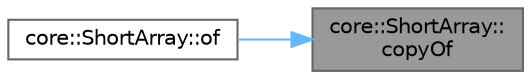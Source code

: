 digraph "core::ShortArray::copyOf"
{
 // INTERACTIVE_SVG=YES
 // LATEX_PDF_SIZE
  bgcolor="transparent";
  edge [fontname=Helvetica,fontsize=10,labelfontname=Helvetica,labelfontsize=10];
  node [fontname=Helvetica,fontsize=10,shape=box,height=0.2,width=0.4];
  rankdir="RL";
  Node1 [id="Node000001",label="core::ShortArray::\lcopyOf",height=0.2,width=0.4,color="gray40", fillcolor="grey60", style="filled", fontcolor="black",tooltip="Obtain newly created ShortArray instance with primitive short array, such as int8_t[],..."];
  Node1 -> Node2 [id="edge1_Node000001_Node000002",dir="back",color="steelblue1",style="solid",tooltip=" "];
  Node2 [id="Node000002",label="core::ShortArray::of",height=0.2,width=0.4,color="grey40", fillcolor="white", style="filled",URL="$d7/d12/a00911.html#abb4a1bf61fb898c7e890f2a36b2d9e73",tooltip="Obtain newly created ShortArray instance with given shorts values or code points."];
}
